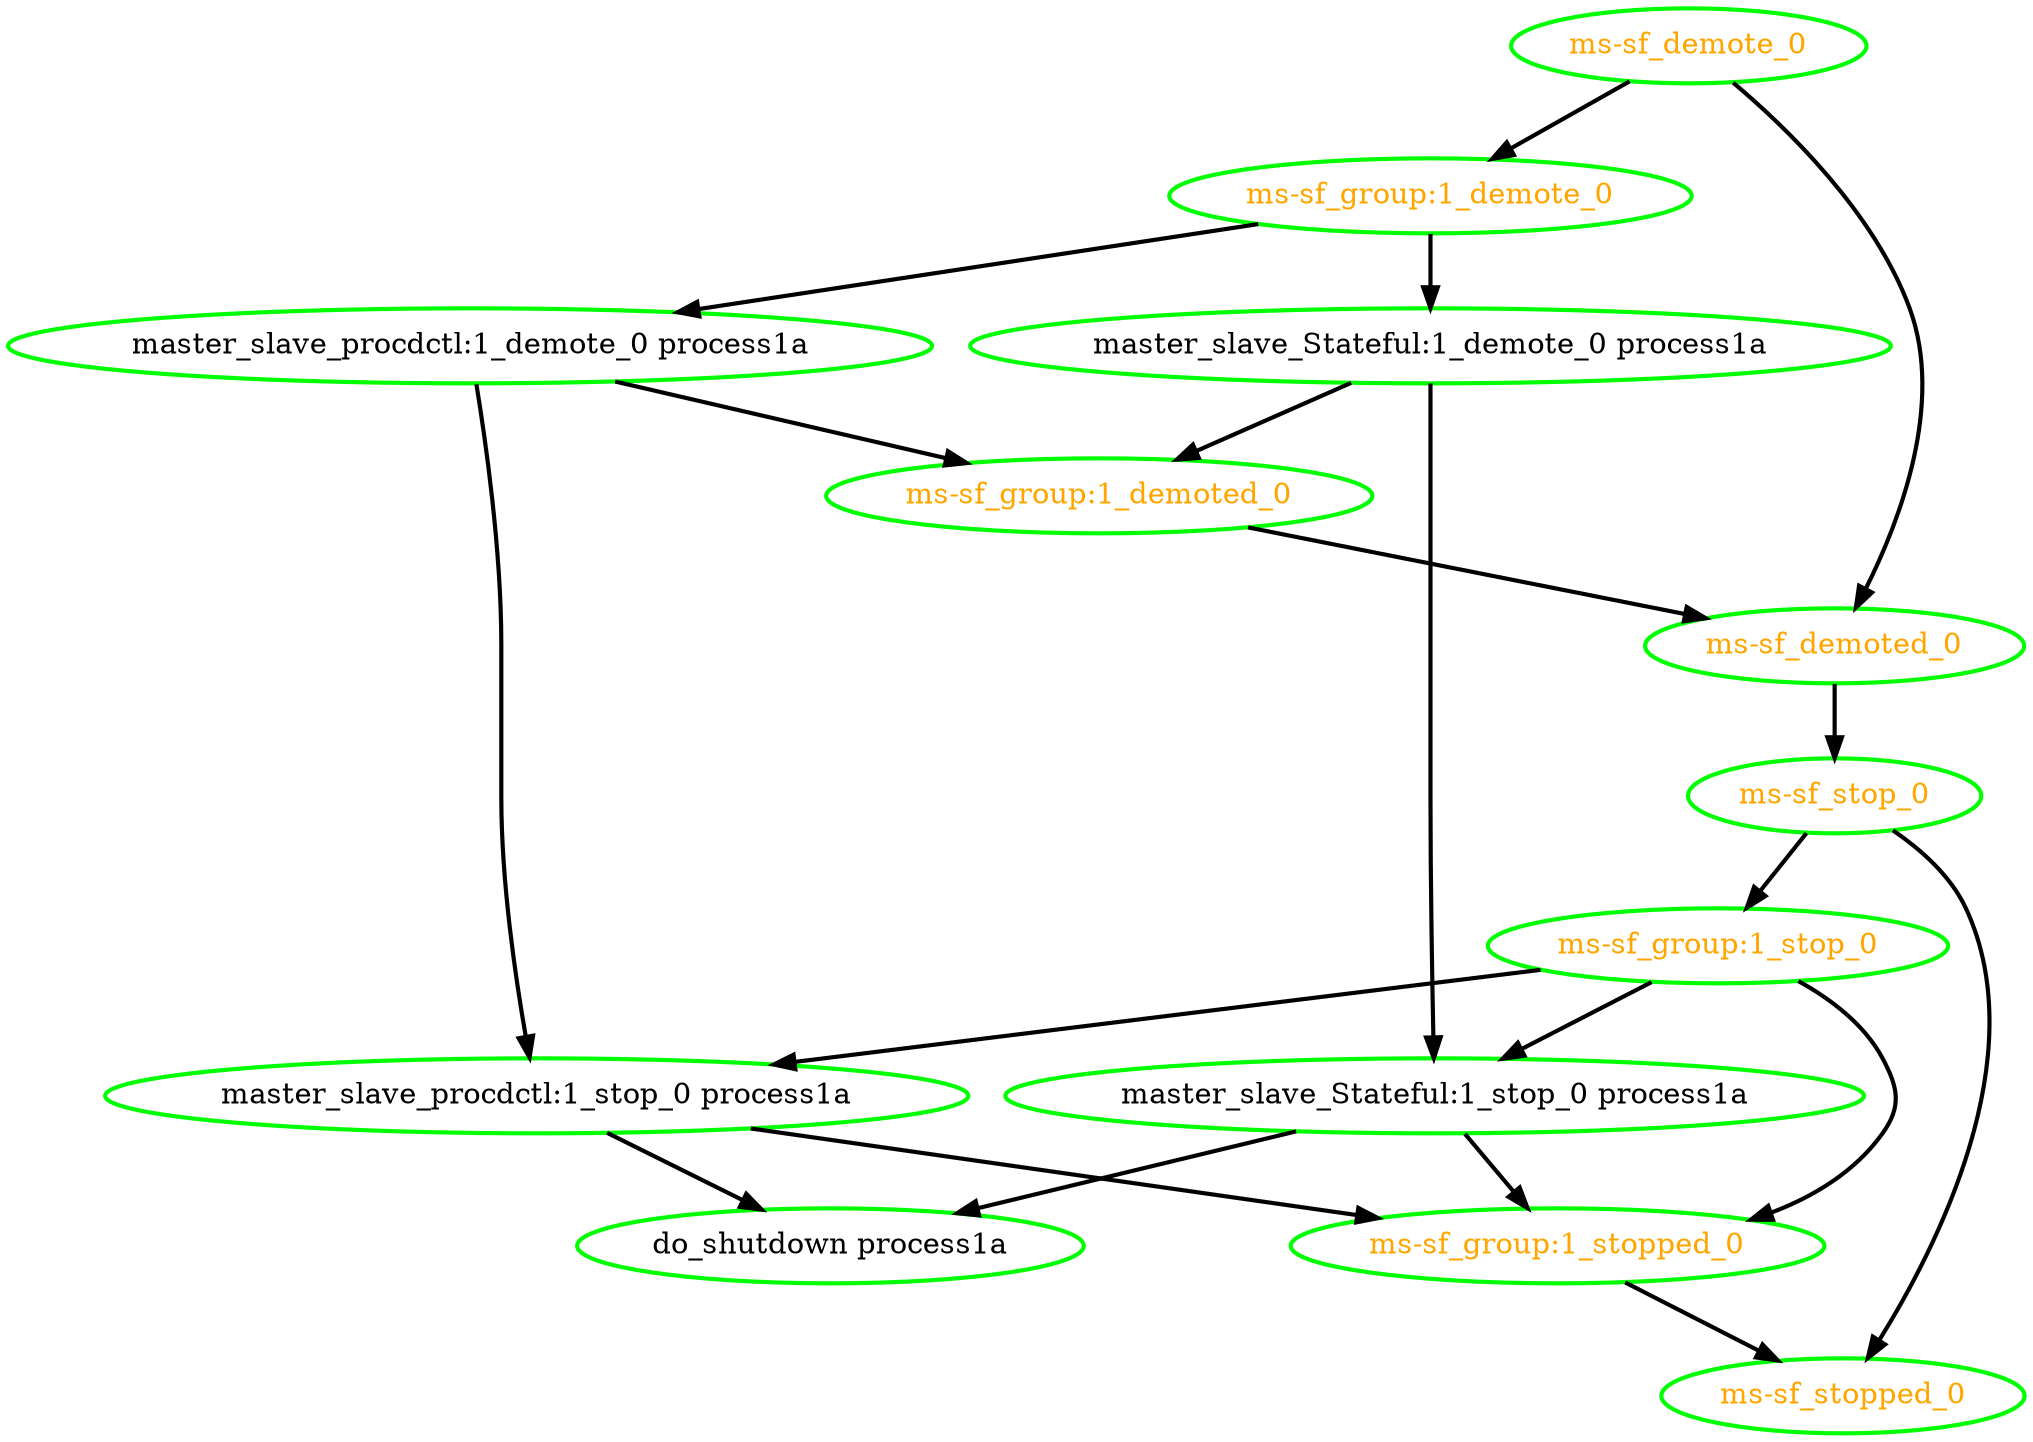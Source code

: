 digraph "g" {
"do_shutdown process1a" [ style=bold color="green" fontcolor="black" ]
"master_slave_Stateful:1_demote_0 process1a" -> "master_slave_Stateful:1_stop_0 process1a" [ style = bold]
"master_slave_Stateful:1_demote_0 process1a" -> "ms-sf_group:1_demoted_0" [ style = bold]
"master_slave_Stateful:1_demote_0 process1a" [ style=bold color="green" fontcolor="black" ]
"master_slave_Stateful:1_stop_0 process1a" -> "do_shutdown process1a" [ style = bold]
"master_slave_Stateful:1_stop_0 process1a" -> "ms-sf_group:1_stopped_0" [ style = bold]
"master_slave_Stateful:1_stop_0 process1a" [ style=bold color="green" fontcolor="black" ]
"master_slave_procdctl:1_demote_0 process1a" -> "master_slave_procdctl:1_stop_0 process1a" [ style = bold]
"master_slave_procdctl:1_demote_0 process1a" -> "ms-sf_group:1_demoted_0" [ style = bold]
"master_slave_procdctl:1_demote_0 process1a" [ style=bold color="green" fontcolor="black" ]
"master_slave_procdctl:1_stop_0 process1a" -> "do_shutdown process1a" [ style = bold]
"master_slave_procdctl:1_stop_0 process1a" -> "ms-sf_group:1_stopped_0" [ style = bold]
"master_slave_procdctl:1_stop_0 process1a" [ style=bold color="green" fontcolor="black" ]
"ms-sf_demote_0" -> "ms-sf_demoted_0" [ style = bold]
"ms-sf_demote_0" -> "ms-sf_group:1_demote_0" [ style = bold]
"ms-sf_demote_0" [ style=bold color="green" fontcolor="orange" ]
"ms-sf_demoted_0" -> "ms-sf_stop_0" [ style = bold]
"ms-sf_demoted_0" [ style=bold color="green" fontcolor="orange" ]
"ms-sf_group:1_demote_0" -> "master_slave_Stateful:1_demote_0 process1a" [ style = bold]
"ms-sf_group:1_demote_0" -> "master_slave_procdctl:1_demote_0 process1a" [ style = bold]
"ms-sf_group:1_demote_0" [ style=bold color="green" fontcolor="orange" ]
"ms-sf_group:1_demoted_0" -> "ms-sf_demoted_0" [ style = bold]
"ms-sf_group:1_demoted_0" [ style=bold color="green" fontcolor="orange" ]
"ms-sf_group:1_stop_0" -> "master_slave_Stateful:1_stop_0 process1a" [ style = bold]
"ms-sf_group:1_stop_0" -> "master_slave_procdctl:1_stop_0 process1a" [ style = bold]
"ms-sf_group:1_stop_0" -> "ms-sf_group:1_stopped_0" [ style = bold]
"ms-sf_group:1_stop_0" [ style=bold color="green" fontcolor="orange" ]
"ms-sf_group:1_stopped_0" -> "ms-sf_stopped_0" [ style = bold]
"ms-sf_group:1_stopped_0" [ style=bold color="green" fontcolor="orange" ]
"ms-sf_stop_0" -> "ms-sf_group:1_stop_0" [ style = bold]
"ms-sf_stop_0" -> "ms-sf_stopped_0" [ style = bold]
"ms-sf_stop_0" [ style=bold color="green" fontcolor="orange" ]
"ms-sf_stopped_0" [ style=bold color="green" fontcolor="orange" ]
}
